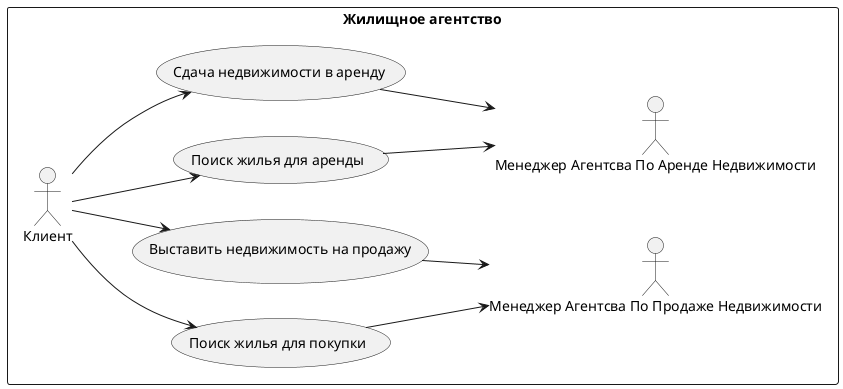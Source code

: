 @startuml Agency

left to right direction
skinparam packageStyle rectangle

rectangle "Жилищное агентство" {
    usecase (Поиск жилья для покупки) as searchForBuy
    usecase (Поиск жилья для аренды) as searchForRent 
    usecase (Выставить недвижимость на продажу) as sellOffer
    usecase (Сдача недвижимости в аренду) as rentOffer


    actor Клиент as client
    actor :Менеджер Агентсва По Продаже Недвижимости: as sell_manager
    actor :Менеджер Агентсва По Аренде Недвижимости: as rent_manager

    client --> searchForBuy
    client --> searchForRent
    client --> sellOffer
    client --> rentOffer

    searchForBuy --> sell_manager
    sellOffer --> sell_manager
    searchForRent --> rent_manager
    rentOffer --> rent_manager 

}

@enduml
